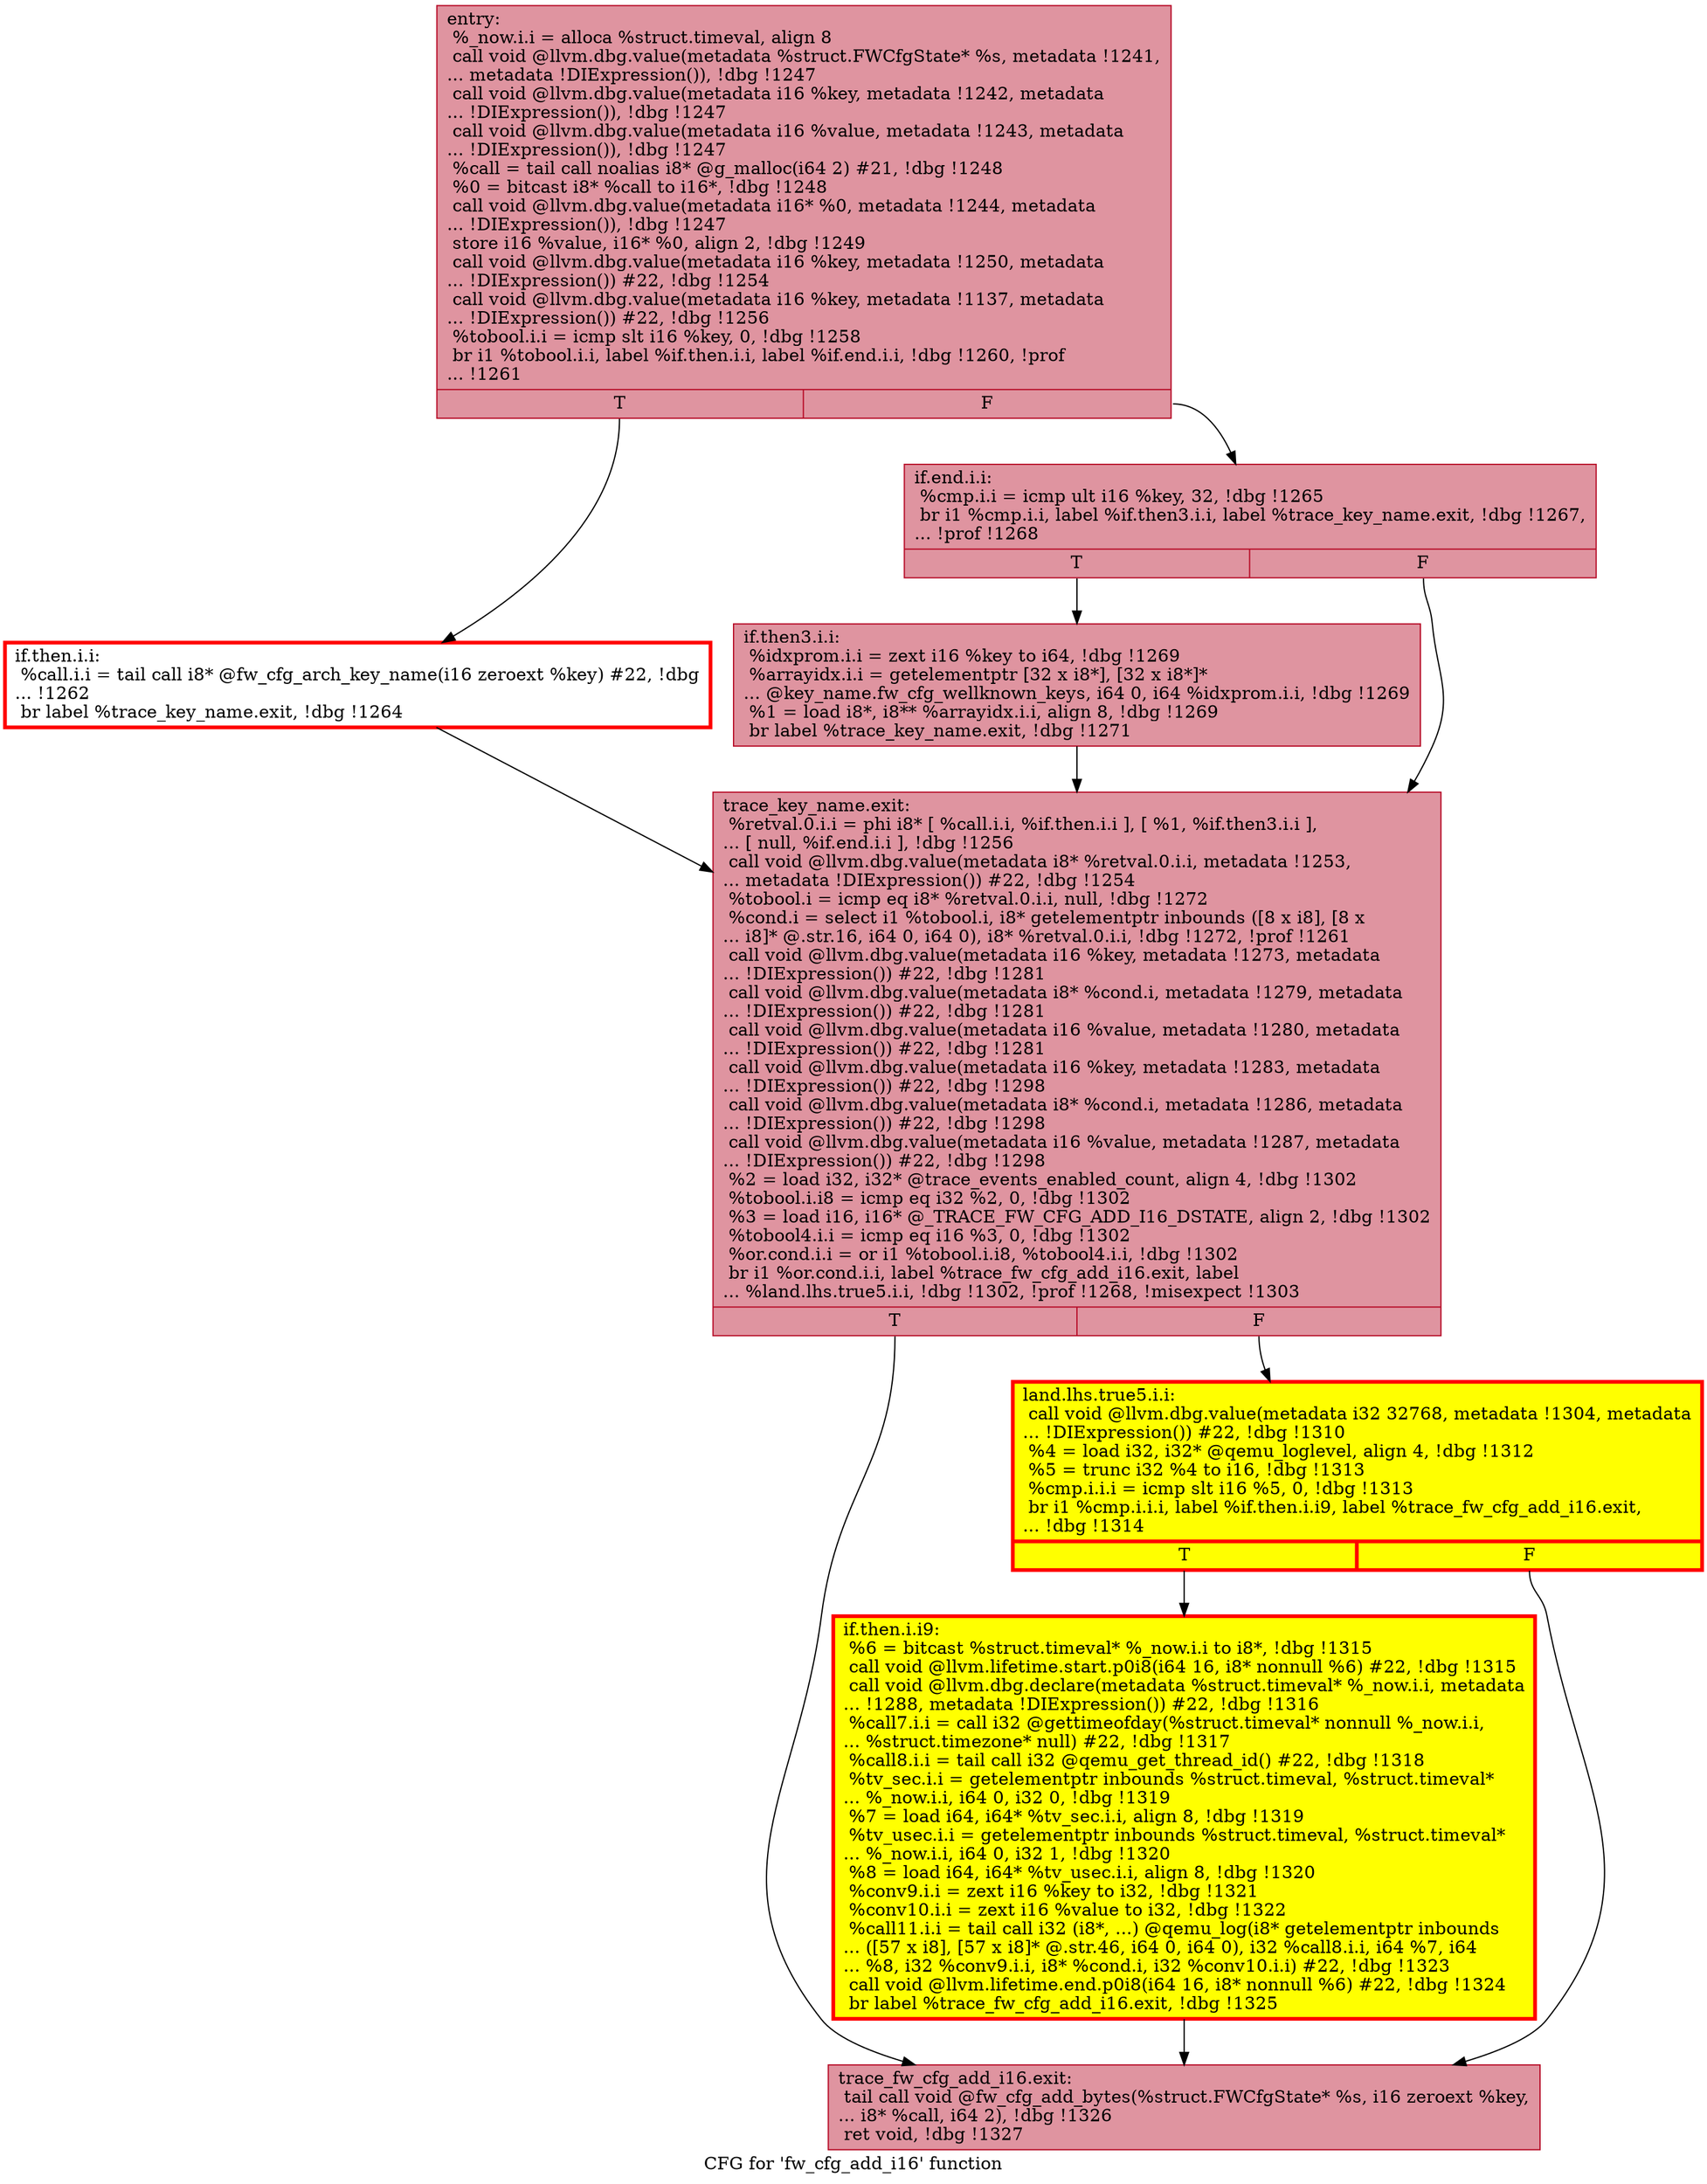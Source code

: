 digraph "CFG for 'fw_cfg_add_i16' function" {
	label="CFG for 'fw_cfg_add_i16' function";

	Node0x561075bece30 [shape=record,color="#b70d28ff", style=filled, fillcolor="#b70d2870",label="{entry:\l  %_now.i.i = alloca %struct.timeval, align 8\l  call void @llvm.dbg.value(metadata %struct.FWCfgState* %s, metadata !1241,\l... metadata !DIExpression()), !dbg !1247\l  call void @llvm.dbg.value(metadata i16 %key, metadata !1242, metadata\l... !DIExpression()), !dbg !1247\l  call void @llvm.dbg.value(metadata i16 %value, metadata !1243, metadata\l... !DIExpression()), !dbg !1247\l  %call = tail call noalias i8* @g_malloc(i64 2) #21, !dbg !1248\l  %0 = bitcast i8* %call to i16*, !dbg !1248\l  call void @llvm.dbg.value(metadata i16* %0, metadata !1244, metadata\l... !DIExpression()), !dbg !1247\l  store i16 %value, i16* %0, align 2, !dbg !1249\l  call void @llvm.dbg.value(metadata i16 %key, metadata !1250, metadata\l... !DIExpression()) #22, !dbg !1254\l  call void @llvm.dbg.value(metadata i16 %key, metadata !1137, metadata\l... !DIExpression()) #22, !dbg !1256\l  %tobool.i.i = icmp slt i16 %key, 0, !dbg !1258\l  br i1 %tobool.i.i, label %if.then.i.i, label %if.end.i.i, !dbg !1260, !prof\l... !1261\l|{<s0>T|<s1>F}}"];
	Node0x561075bece30:s0 -> Node0x561075d0d170;
	Node0x561075bece30:s1 -> Node0x561075d901d0;
	Node0x561075d0d170 [shape=record,penwidth=3.0, color="red",label="{if.then.i.i:                                      \l  %call.i.i = tail call i8* @fw_cfg_arch_key_name(i16 zeroext %key) #22, !dbg\l... !1262\l  br label %trace_key_name.exit, !dbg !1264\l}"];
	Node0x561075d0d170 -> Node0x561075e4b610;
	Node0x561075d901d0 [shape=record,color="#b70d28ff", style=filled, fillcolor="#b70d2870",label="{if.end.i.i:                                       \l  %cmp.i.i = icmp ult i16 %key, 32, !dbg !1265\l  br i1 %cmp.i.i, label %if.then3.i.i, label %trace_key_name.exit, !dbg !1267,\l... !prof !1268\l|{<s0>T|<s1>F}}"];
	Node0x561075d901d0:s0 -> Node0x561075d74510;
	Node0x561075d901d0:s1 -> Node0x561075e4b610;
	Node0x561075d74510 [shape=record,color="#b70d28ff", style=filled, fillcolor="#b70d2870",label="{if.then3.i.i:                                     \l  %idxprom.i.i = zext i16 %key to i64, !dbg !1269\l  %arrayidx.i.i = getelementptr [32 x i8*], [32 x i8*]*\l... @key_name.fw_cfg_wellknown_keys, i64 0, i64 %idxprom.i.i, !dbg !1269\l  %1 = load i8*, i8** %arrayidx.i.i, align 8, !dbg !1269\l  br label %trace_key_name.exit, !dbg !1271\l}"];
	Node0x561075d74510 -> Node0x561075e4b610;
	Node0x561075e4b610 [shape=record,color="#b70d28ff", style=filled, fillcolor="#b70d2870",label="{trace_key_name.exit:                              \l  %retval.0.i.i = phi i8* [ %call.i.i, %if.then.i.i ], [ %1, %if.then3.i.i ],\l... [ null, %if.end.i.i ], !dbg !1256\l  call void @llvm.dbg.value(metadata i8* %retval.0.i.i, metadata !1253,\l... metadata !DIExpression()) #22, !dbg !1254\l  %tobool.i = icmp eq i8* %retval.0.i.i, null, !dbg !1272\l  %cond.i = select i1 %tobool.i, i8* getelementptr inbounds ([8 x i8], [8 x\l... i8]* @.str.16, i64 0, i64 0), i8* %retval.0.i.i, !dbg !1272, !prof !1261\l  call void @llvm.dbg.value(metadata i16 %key, metadata !1273, metadata\l... !DIExpression()) #22, !dbg !1281\l  call void @llvm.dbg.value(metadata i8* %cond.i, metadata !1279, metadata\l... !DIExpression()) #22, !dbg !1281\l  call void @llvm.dbg.value(metadata i16 %value, metadata !1280, metadata\l... !DIExpression()) #22, !dbg !1281\l  call void @llvm.dbg.value(metadata i16 %key, metadata !1283, metadata\l... !DIExpression()) #22, !dbg !1298\l  call void @llvm.dbg.value(metadata i8* %cond.i, metadata !1286, metadata\l... !DIExpression()) #22, !dbg !1298\l  call void @llvm.dbg.value(metadata i16 %value, metadata !1287, metadata\l... !DIExpression()) #22, !dbg !1298\l  %2 = load i32, i32* @trace_events_enabled_count, align 4, !dbg !1302\l  %tobool.i.i8 = icmp eq i32 %2, 0, !dbg !1302\l  %3 = load i16, i16* @_TRACE_FW_CFG_ADD_I16_DSTATE, align 2, !dbg !1302\l  %tobool4.i.i = icmp eq i16 %3, 0, !dbg !1302\l  %or.cond.i.i = or i1 %tobool.i.i8, %tobool4.i.i, !dbg !1302\l  br i1 %or.cond.i.i, label %trace_fw_cfg_add_i16.exit, label\l... %land.lhs.true5.i.i, !dbg !1302, !prof !1268, !misexpect !1303\l|{<s0>T|<s1>F}}"];
	Node0x561075e4b610:s0 -> Node0x561075d64ff0;
	Node0x561075e4b610:s1 -> Node0x561075bc1fb0;
	Node0x561075bc1fb0 [shape=record,penwidth=3.0, style="filled", color="red", fillcolor="yellow",label="{land.lhs.true5.i.i:                               \l  call void @llvm.dbg.value(metadata i32 32768, metadata !1304, metadata\l... !DIExpression()) #22, !dbg !1310\l  %4 = load i32, i32* @qemu_loglevel, align 4, !dbg !1312\l  %5 = trunc i32 %4 to i16, !dbg !1313\l  %cmp.i.i.i = icmp slt i16 %5, 0, !dbg !1313\l  br i1 %cmp.i.i.i, label %if.then.i.i9, label %trace_fw_cfg_add_i16.exit,\l... !dbg !1314\l|{<s0>T|<s1>F}}"];
	Node0x561075bc1fb0:s0 -> Node0x561075e2aee0;
	Node0x561075bc1fb0:s1 -> Node0x561075d64ff0;
	Node0x561075e2aee0 [shape=record,penwidth=3.0, style="filled", color="red", fillcolor="yellow",label="{if.then.i.i9:                                     \l  %6 = bitcast %struct.timeval* %_now.i.i to i8*, !dbg !1315\l  call void @llvm.lifetime.start.p0i8(i64 16, i8* nonnull %6) #22, !dbg !1315\l  call void @llvm.dbg.declare(metadata %struct.timeval* %_now.i.i, metadata\l... !1288, metadata !DIExpression()) #22, !dbg !1316\l  %call7.i.i = call i32 @gettimeofday(%struct.timeval* nonnull %_now.i.i,\l... %struct.timezone* null) #22, !dbg !1317\l  %call8.i.i = tail call i32 @qemu_get_thread_id() #22, !dbg !1318\l  %tv_sec.i.i = getelementptr inbounds %struct.timeval, %struct.timeval*\l... %_now.i.i, i64 0, i32 0, !dbg !1319\l  %7 = load i64, i64* %tv_sec.i.i, align 8, !dbg !1319\l  %tv_usec.i.i = getelementptr inbounds %struct.timeval, %struct.timeval*\l... %_now.i.i, i64 0, i32 1, !dbg !1320\l  %8 = load i64, i64* %tv_usec.i.i, align 8, !dbg !1320\l  %conv9.i.i = zext i16 %key to i32, !dbg !1321\l  %conv10.i.i = zext i16 %value to i32, !dbg !1322\l  %call11.i.i = tail call i32 (i8*, ...) @qemu_log(i8* getelementptr inbounds\l... ([57 x i8], [57 x i8]* @.str.46, i64 0, i64 0), i32 %call8.i.i, i64 %7, i64\l... %8, i32 %conv9.i.i, i8* %cond.i, i32 %conv10.i.i) #22, !dbg !1323\l  call void @llvm.lifetime.end.p0i8(i64 16, i8* nonnull %6) #22, !dbg !1324\l  br label %trace_fw_cfg_add_i16.exit, !dbg !1325\l}"];
	Node0x561075e2aee0 -> Node0x561075d64ff0;
	Node0x561075d64ff0 [shape=record,color="#b70d28ff", style=filled, fillcolor="#b70d2870",label="{trace_fw_cfg_add_i16.exit:                        \l  tail call void @fw_cfg_add_bytes(%struct.FWCfgState* %s, i16 zeroext %key,\l... i8* %call, i64 2), !dbg !1326\l  ret void, !dbg !1327\l}"];
}
